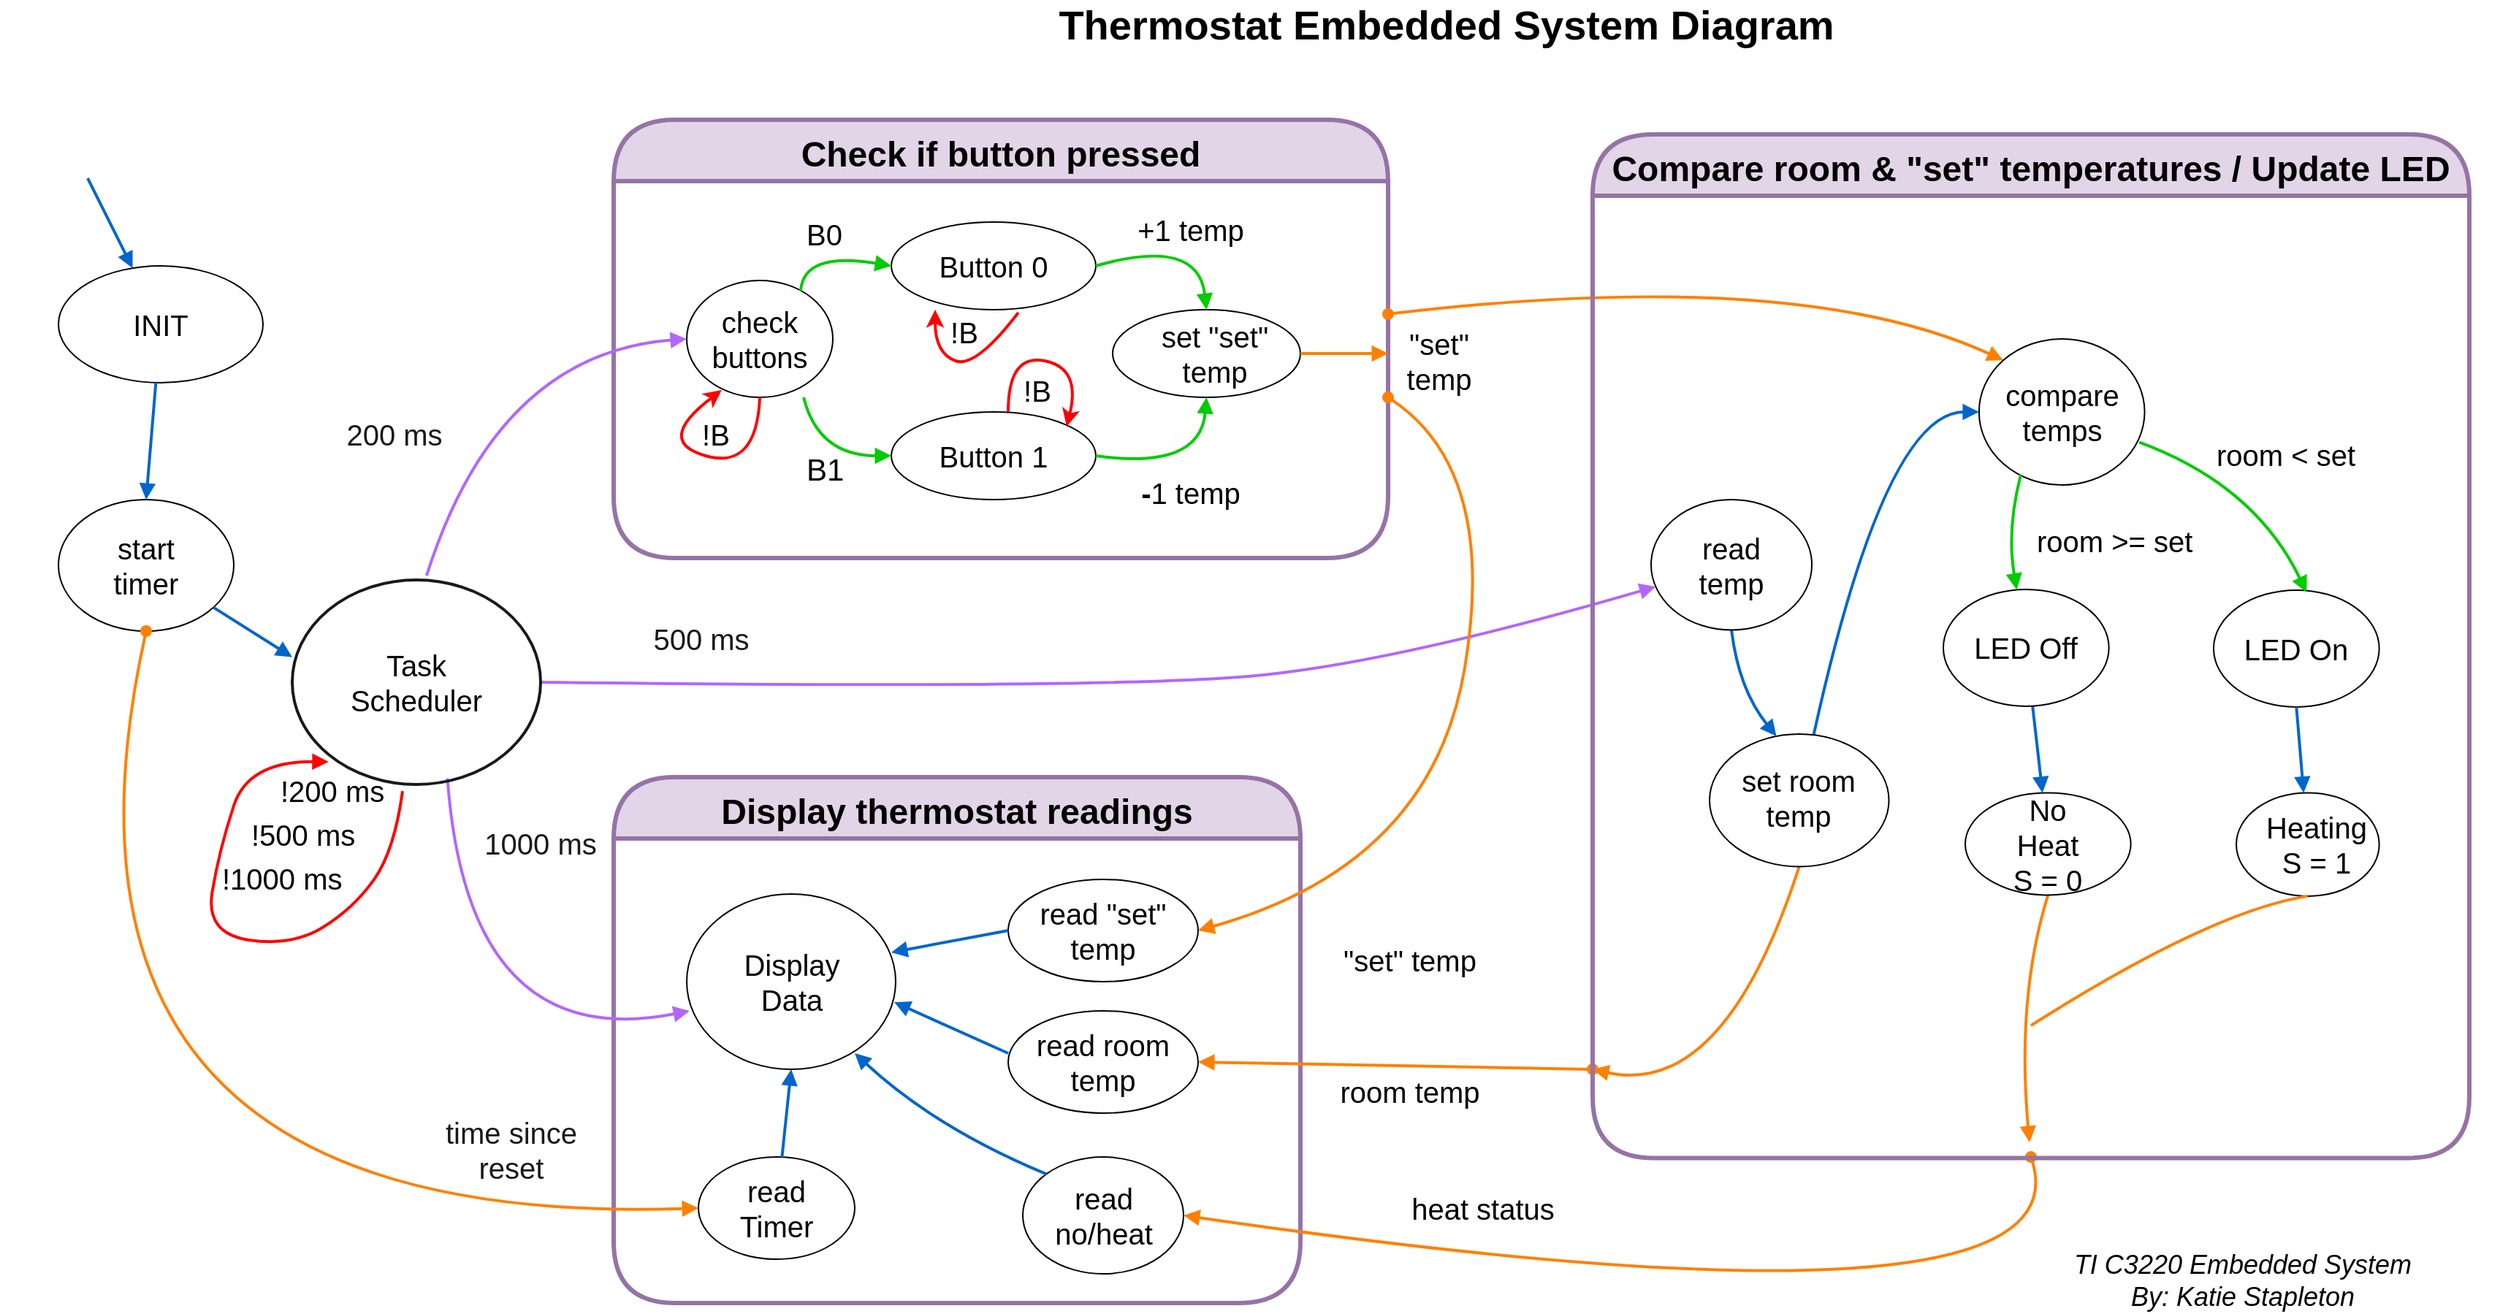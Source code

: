 <mxfile version="15.5.4" type="github">
  <diagram name="Page-1" id="b33cb84f-bf7a-9ccf-f142-242d16432e5d">
    <mxGraphModel dx="2062" dy="2361" grid="1" gridSize="10" guides="1" tooltips="1" connect="1" arrows="1" fold="1" page="1" pageScale="1.5" pageWidth="1169" pageHeight="826" background="none" math="0" shadow="0">
      <root>
        <mxCell id="0" style=";html=1;" />
        <mxCell id="1" style=";html=1;" parent="0" />
        <mxCell id="eZxbaBp0KACx5FJQrMLy-3" value="&lt;font&gt;200 ms&lt;/font&gt;" style="text;html=1;strokeColor=none;fillColor=none;align=center;verticalAlign=middle;whiteSpace=wrap;rounded=0;shadow=0;fontSize=20;fontColor=#191919;" parent="1" vertex="1">
          <mxGeometry x="250" y="-920" width="80" height="30" as="geometry" />
        </mxCell>
        <mxCell id="eZxbaBp0KACx5FJQrMLy-11" value="heat status" style="text;html=1;strokeColor=none;fillColor=none;align=center;verticalAlign=middle;whiteSpace=wrap;rounded=0;shadow=0;fontSize=20;" parent="1" vertex="1">
          <mxGeometry x="970" y="-390" width="130" height="30" as="geometry" />
        </mxCell>
        <mxCell id="eZxbaBp0KACx5FJQrMLy-30" value="" style="group;strokeWidth=2;" parent="1" vertex="1" connectable="0">
          <mxGeometry x="60" y="-860" width="120" height="90" as="geometry" />
        </mxCell>
        <mxCell id="eZxbaBp0KACx5FJQrMLy-19" value="" style="ellipse;whiteSpace=wrap;html=1;rounded=0;shadow=0;strokeWidth=1;fillColor=none;fontSize=24;align=right" parent="eZxbaBp0KACx5FJQrMLy-30" vertex="1">
          <mxGeometry width="120" height="90" as="geometry" />
        </mxCell>
        <mxCell id="2a5a01dd2e413fbf-50" value="start timer" style="text;html=1;strokeColor=none;fillColor=none;align=center;verticalAlign=middle;whiteSpace=wrap;rounded=0;shadow=0;fontSize=20;" parent="eZxbaBp0KACx5FJQrMLy-30" vertex="1">
          <mxGeometry x="29.143" y="30" width="61.714" height="30" as="geometry" />
        </mxCell>
        <mxCell id="eZxbaBp0KACx5FJQrMLy-79" value="&lt;font style=&quot;font-size: 28px&quot;&gt;Thermostat Embedded System Diagram&lt;/font&gt;" style="text;html=1;strokeColor=none;fillColor=none;align=center;verticalAlign=middle;whiteSpace=wrap;rounded=0;hachureGap=4;pointerEvents=0;fontSize=24;fontStyle=1" parent="1" vertex="1">
          <mxGeometry x="730" y="-1200" width="560" height="30" as="geometry" />
        </mxCell>
        <mxCell id="eZxbaBp0KACx5FJQrMLy-81" value="TI C3220 Embedded System&lt;br&gt;By: Katie Stapleton" style="text;html=1;strokeColor=none;fillColor=none;align=center;verticalAlign=middle;whiteSpace=wrap;rounded=0;hachureGap=4;pointerEvents=0;fontSize=18;fontStyle=2" parent="1" vertex="1">
          <mxGeometry x="1430" y="-340" width="250" height="30" as="geometry" />
        </mxCell>
        <mxCell id="e0jNq91RbBLGxGO3Wyhw-14" value="" style="group" parent="1" vertex="1" connectable="0">
          <mxGeometry x="20" y="-1070" width="160" height="120" as="geometry" />
        </mxCell>
        <mxCell id="e0jNq91RbBLGxGO3Wyhw-10" value="" style="group;strokeWidth=2;" parent="e0jNq91RbBLGxGO3Wyhw-14" vertex="1" connectable="0">
          <mxGeometry x="40" y="50" width="140" height="80" as="geometry" />
        </mxCell>
        <mxCell id="e0jNq91RbBLGxGO3Wyhw-11" value="" style="ellipse;whiteSpace=wrap;html=1;rounded=0;shadow=0;strokeWidth=1;fillColor=none;fontSize=24;align=right" parent="e0jNq91RbBLGxGO3Wyhw-10" vertex="1">
          <mxGeometry width="140" height="80" as="geometry" />
        </mxCell>
        <mxCell id="e0jNq91RbBLGxGO3Wyhw-12" value="INIT" style="text;html=1;strokeColor=none;fillColor=none;align=center;verticalAlign=middle;whiteSpace=wrap;rounded=0;shadow=0;fontSize=20;" parent="e0jNq91RbBLGxGO3Wyhw-10" vertex="1">
          <mxGeometry x="32.859" y="25" width="74.286" height="30" as="geometry" />
        </mxCell>
        <mxCell id="e0jNq91RbBLGxGO3Wyhw-32" value="Display thermostat readings" style="swimlane;fontSize=24;align=center;startSize=42;fillColor=#e1d5e7;strokeColor=#9673a6;rounded=1;shadow=0;sketch=0;glass=0;swimlaneFillColor=none;perimeterSpacing=2;strokeWidth=3;arcSize=45;" parent="1" vertex="1">
          <mxGeometry x="440" y="-670" width="470" height="360" as="geometry">
            <mxRectangle x="1000" y="-100" width="110" height="40" as="alternateBounds" />
          </mxGeometry>
        </mxCell>
        <mxCell id="eZxbaBp0KACx5FJQrMLy-31" value="" style="group" parent="e0jNq91RbBLGxGO3Wyhw-32" vertex="1" connectable="0">
          <mxGeometry x="58" y="260" width="107" height="70" as="geometry" />
        </mxCell>
        <mxCell id="eZxbaBp0KACx5FJQrMLy-22" value="" style="ellipse;whiteSpace=wrap;html=1;rounded=0;shadow=0;strokeWidth=1;fillColor=none;fontSize=24;align=right" parent="eZxbaBp0KACx5FJQrMLy-31" vertex="1">
          <mxGeometry width="107" height="70" as="geometry" />
        </mxCell>
        <mxCell id="2a5a01dd2e413fbf-55" value="read Timer" style="text;html=1;strokeColor=none;fillColor=none;align=center;verticalAlign=middle;whiteSpace=wrap;rounded=0;shadow=0;fontSize=20;" parent="eZxbaBp0KACx5FJQrMLy-31" vertex="1">
          <mxGeometry x="22.929" y="20" width="61.143" height="30" as="geometry" />
        </mxCell>
        <mxCell id="eZxbaBp0KACx5FJQrMLy-33" value="" style="group" parent="e0jNq91RbBLGxGO3Wyhw-32" vertex="1" connectable="0">
          <mxGeometry x="50" y="80" width="143" height="120" as="geometry" />
        </mxCell>
        <mxCell id="2a5a01dd2e413fbf-10" value="" style="ellipse;whiteSpace=wrap;html=1;rounded=0;shadow=0;strokeWidth=1;fillColor=none;fontSize=24;align=right" parent="eZxbaBp0KACx5FJQrMLy-33" vertex="1">
          <mxGeometry width="143" height="120" as="geometry" />
        </mxCell>
        <mxCell id="2a5a01dd2e413fbf-52" value="Display Data" style="text;html=1;strokeColor=none;fillColor=none;align=center;verticalAlign=middle;whiteSpace=wrap;rounded=0;shadow=0;fontSize=20;" parent="eZxbaBp0KACx5FJQrMLy-33" vertex="1">
          <mxGeometry x="30.643" y="34.286" width="81.714" height="51.429" as="geometry" />
        </mxCell>
        <mxCell id="e0jNq91RbBLGxGO3Wyhw-137" value="" style="group" parent="e0jNq91RbBLGxGO3Wyhw-32" vertex="1" connectable="0">
          <mxGeometry x="300" y="70" width="130" height="70" as="geometry" />
        </mxCell>
        <mxCell id="e0jNq91RbBLGxGO3Wyhw-138" value="" style="ellipse;whiteSpace=wrap;html=1;rounded=0;shadow=0;strokeWidth=1;fillColor=none;fontSize=24;align=right" parent="e0jNq91RbBLGxGO3Wyhw-137" vertex="1">
          <mxGeometry x="-30" width="130" height="70" as="geometry" />
        </mxCell>
        <mxCell id="e0jNq91RbBLGxGO3Wyhw-139" value="read &quot;set&quot; temp" style="text;html=1;strokeColor=none;fillColor=none;align=center;verticalAlign=middle;whiteSpace=wrap;rounded=0;shadow=0;fontSize=20;" parent="e0jNq91RbBLGxGO3Wyhw-137" vertex="1">
          <mxGeometry x="-11.07" y="20" width="92.14" height="30" as="geometry" />
        </mxCell>
        <mxCell id="e0jNq91RbBLGxGO3Wyhw-134" value="" style="group" parent="e0jNq91RbBLGxGO3Wyhw-32" vertex="1" connectable="0">
          <mxGeometry x="280" y="260" width="110" height="80" as="geometry" />
        </mxCell>
        <mxCell id="e0jNq91RbBLGxGO3Wyhw-135" value="" style="ellipse;whiteSpace=wrap;html=1;rounded=0;shadow=0;strokeWidth=1;fillColor=none;fontSize=24;align=right" parent="e0jNq91RbBLGxGO3Wyhw-134" vertex="1">
          <mxGeometry width="110.0" height="80" as="geometry" />
        </mxCell>
        <mxCell id="e0jNq91RbBLGxGO3Wyhw-136" value="read no/heat" style="text;html=1;strokeColor=none;fillColor=none;align=center;verticalAlign=middle;whiteSpace=wrap;rounded=0;shadow=0;fontSize=20;" parent="e0jNq91RbBLGxGO3Wyhw-134" vertex="1">
          <mxGeometry x="23.571" y="22.857" width="62.857" height="34.286" as="geometry" />
        </mxCell>
        <mxCell id="e0jNq91RbBLGxGO3Wyhw-140" value="" style="group" parent="e0jNq91RbBLGxGO3Wyhw-32" vertex="1" connectable="0">
          <mxGeometry x="270" y="160" width="130" height="70" as="geometry" />
        </mxCell>
        <mxCell id="e0jNq91RbBLGxGO3Wyhw-141" value="" style="ellipse;whiteSpace=wrap;html=1;rounded=0;shadow=0;strokeWidth=1;fillColor=none;fontSize=24;align=right" parent="e0jNq91RbBLGxGO3Wyhw-140" vertex="1">
          <mxGeometry width="130" height="70" as="geometry" />
        </mxCell>
        <mxCell id="e0jNq91RbBLGxGO3Wyhw-142" value="read room temp" style="text;html=1;strokeColor=none;fillColor=none;align=center;verticalAlign=middle;whiteSpace=wrap;rounded=0;shadow=0;fontSize=20;" parent="e0jNq91RbBLGxGO3Wyhw-140" vertex="1">
          <mxGeometry x="14.97" y="20" width="100.07" height="30" as="geometry" />
        </mxCell>
        <mxCell id="e0jNq91RbBLGxGO3Wyhw-168" style="edgeStyle=none;curved=1;orthogonalLoop=1;jettySize=auto;html=1;entryX=0.5;entryY=1;entryDx=0;entryDy=0;fontSize=24;startFill=0;endArrow=block;endFill=1;strokeColor=#0066CC;strokeWidth=2;" parent="e0jNq91RbBLGxGO3Wyhw-32" source="eZxbaBp0KACx5FJQrMLy-22" target="2a5a01dd2e413fbf-10" edge="1">
          <mxGeometry relative="1" as="geometry" />
        </mxCell>
        <mxCell id="e0jNq91RbBLGxGO3Wyhw-169" style="edgeStyle=none;curved=1;orthogonalLoop=1;jettySize=auto;html=1;exitX=0;exitY=0;exitDx=0;exitDy=0;entryX=0.804;entryY=0.908;entryDx=0;entryDy=0;entryPerimeter=0;fontSize=24;startFill=0;endArrow=block;endFill=1;strokeColor=#0066CC;strokeWidth=2;" parent="e0jNq91RbBLGxGO3Wyhw-32" source="e0jNq91RbBLGxGO3Wyhw-135" target="2a5a01dd2e413fbf-10" edge="1">
          <mxGeometry relative="1" as="geometry">
            <Array as="points">
              <mxPoint x="220" y="240" />
            </Array>
          </mxGeometry>
        </mxCell>
        <mxCell id="e0jNq91RbBLGxGO3Wyhw-170" style="edgeStyle=none;curved=1;orthogonalLoop=1;jettySize=auto;html=1;entryX=0.993;entryY=0.617;entryDx=0;entryDy=0;entryPerimeter=0;fontSize=24;startFill=0;endArrow=block;endFill=1;strokeColor=#0066CC;strokeWidth=2;exitX=0;exitY=0.414;exitDx=0;exitDy=0;exitPerimeter=0;" parent="e0jNq91RbBLGxGO3Wyhw-32" source="e0jNq91RbBLGxGO3Wyhw-141" target="2a5a01dd2e413fbf-10" edge="1">
          <mxGeometry relative="1" as="geometry">
            <mxPoint x="270" y="180" as="sourcePoint" />
          </mxGeometry>
        </mxCell>
        <mxCell id="e0jNq91RbBLGxGO3Wyhw-171" style="edgeStyle=none;curved=1;orthogonalLoop=1;jettySize=auto;html=1;exitX=0;exitY=0.5;exitDx=0;exitDy=0;entryX=0.979;entryY=0.333;entryDx=0;entryDy=0;entryPerimeter=0;fontSize=24;startFill=0;endArrow=block;endFill=1;strokeColor=#0066CC;strokeWidth=2;" parent="e0jNq91RbBLGxGO3Wyhw-32" source="e0jNq91RbBLGxGO3Wyhw-138" target="2a5a01dd2e413fbf-10" edge="1">
          <mxGeometry relative="1" as="geometry" />
        </mxCell>
        <mxCell id="e0jNq91RbBLGxGO3Wyhw-188" value="" style="group" parent="1" vertex="1" connectable="0">
          <mxGeometry x="440" y="-1120" width="530" height="300" as="geometry" />
        </mxCell>
        <mxCell id="e0jNq91RbBLGxGO3Wyhw-2" value="Check if button pressed" style="swimlane;fontSize=24;align=center;startSize=42;fillColor=#e1d5e7;strokeColor=#9673a6;rounded=1;shadow=0;sketch=0;glass=0;swimlaneFillColor=none;perimeterSpacing=2;strokeWidth=3;arcSize=34;" parent="e0jNq91RbBLGxGO3Wyhw-188" vertex="1">
          <mxGeometry width="530" height="300" as="geometry">
            <mxRectangle x="1000" y="-100" width="110" height="40" as="alternateBounds" />
          </mxGeometry>
        </mxCell>
        <mxCell id="e0jNq91RbBLGxGO3Wyhw-39" value="" style="group" parent="e0jNq91RbBLGxGO3Wyhw-2" vertex="1" connectable="0">
          <mxGeometry x="190" y="70" width="140" height="60" as="geometry" />
        </mxCell>
        <mxCell id="e0jNq91RbBLGxGO3Wyhw-40" value="" style="ellipse;whiteSpace=wrap;html=1;rounded=0;shadow=0;strokeWidth=1;fillColor=none;fontSize=24;align=right" parent="e0jNq91RbBLGxGO3Wyhw-39" vertex="1">
          <mxGeometry width="140" height="60" as="geometry" />
        </mxCell>
        <mxCell id="e0jNq91RbBLGxGO3Wyhw-41" value="Button 0" style="text;html=1;strokeColor=none;fillColor=none;align=center;verticalAlign=middle;whiteSpace=wrap;rounded=0;shadow=0;fontSize=20;" parent="e0jNq91RbBLGxGO3Wyhw-39" vertex="1">
          <mxGeometry x="30.0" y="20.0" width="80.0" height="20.0" as="geometry" />
        </mxCell>
        <mxCell id="e0jNq91RbBLGxGO3Wyhw-46" value="" style="group" parent="e0jNq91RbBLGxGO3Wyhw-2" vertex="1" connectable="0">
          <mxGeometry x="190" y="200" width="140" height="60" as="geometry" />
        </mxCell>
        <mxCell id="e0jNq91RbBLGxGO3Wyhw-47" value="" style="ellipse;whiteSpace=wrap;html=1;rounded=0;shadow=0;strokeWidth=1;fillColor=none;fontSize=24;align=right" parent="e0jNq91RbBLGxGO3Wyhw-46" vertex="1">
          <mxGeometry width="140.0" height="60" as="geometry" />
        </mxCell>
        <mxCell id="e0jNq91RbBLGxGO3Wyhw-48" value="Button 1" style="text;html=1;strokeColor=none;fillColor=none;align=center;verticalAlign=middle;whiteSpace=wrap;rounded=0;shadow=0;fontSize=20;" parent="e0jNq91RbBLGxGO3Wyhw-46" vertex="1">
          <mxGeometry x="30.0" y="20.0" width="80.0" height="20.0" as="geometry" />
        </mxCell>
        <mxCell id="e0jNq91RbBLGxGO3Wyhw-112" style="edgeStyle=none;curved=1;orthogonalLoop=1;jettySize=auto;html=1;fontSize=24;startArrow=classic;startFill=1;endArrow=none;endFill=0;strokeColor=#FF0000;strokeWidth=2;entryX=0;entryY=1;entryDx=0;entryDy=0;" parent="e0jNq91RbBLGxGO3Wyhw-46" target="eZxbaBp0KACx5FJQrMLy-7" edge="1">
          <mxGeometry relative="1" as="geometry">
            <mxPoint x="83.061" y="-2.553" as="targetPoint" />
            <Array as="points">
              <mxPoint x="130" y="-30" />
              <mxPoint x="80" y="-40" />
            </Array>
            <mxPoint x="120" y="10" as="sourcePoint" />
          </mxGeometry>
        </mxCell>
        <mxCell id="e0jNq91RbBLGxGO3Wyhw-64" value="" style="ellipse;whiteSpace=wrap;html=1;rounded=0;shadow=0;strokeWidth=1;fillColor=none;fontSize=24;align=right" parent="e0jNq91RbBLGxGO3Wyhw-2" vertex="1">
          <mxGeometry x="341.5" y="130" width="128.5" height="60" as="geometry" />
        </mxCell>
        <mxCell id="e0jNq91RbBLGxGO3Wyhw-65" value="set &quot;set&quot; temp" style="text;html=1;strokeColor=none;fillColor=none;align=center;verticalAlign=middle;whiteSpace=wrap;rounded=0;shadow=0;fontSize=20;" parent="e0jNq91RbBLGxGO3Wyhw-2" vertex="1">
          <mxGeometry x="361.5" y="146.67" width="98.5" height="26.67" as="geometry" />
        </mxCell>
        <mxCell id="e0jNq91RbBLGxGO3Wyhw-79" style="edgeStyle=none;curved=1;orthogonalLoop=1;jettySize=auto;html=1;exitX=1;exitY=0.5;exitDx=0;exitDy=0;entryX=0.5;entryY=0;entryDx=0;entryDy=0;fontSize=24;startFill=0;endArrow=block;endFill=1;strokeColor=#00CC00;strokeWidth=2;" parent="e0jNq91RbBLGxGO3Wyhw-2" source="e0jNq91RbBLGxGO3Wyhw-40" target="e0jNq91RbBLGxGO3Wyhw-64" edge="1">
          <mxGeometry relative="1" as="geometry">
            <Array as="points">
              <mxPoint x="400" y="80" />
            </Array>
          </mxGeometry>
        </mxCell>
        <mxCell id="e0jNq91RbBLGxGO3Wyhw-80" style="edgeStyle=none;curved=1;orthogonalLoop=1;jettySize=auto;html=1;exitX=1;exitY=0.5;exitDx=0;exitDy=0;entryX=0.5;entryY=1;entryDx=0;entryDy=0;fontSize=24;startFill=0;endArrow=block;endFill=1;strokeColor=#00CC00;strokeWidth=2;" parent="e0jNq91RbBLGxGO3Wyhw-2" source="e0jNq91RbBLGxGO3Wyhw-47" target="e0jNq91RbBLGxGO3Wyhw-64" edge="1">
          <mxGeometry relative="1" as="geometry">
            <Array as="points">
              <mxPoint x="401.5" y="240" />
            </Array>
          </mxGeometry>
        </mxCell>
        <mxCell id="eZxbaBp0KACx5FJQrMLy-7" value="!B" style="text;html=1;strokeColor=none;fillColor=none;align=center;verticalAlign=middle;whiteSpace=wrap;rounded=0;shadow=0;fontSize=20;" parent="e0jNq91RbBLGxGO3Wyhw-2" vertex="1">
          <mxGeometry x="270" y="170" width="40" height="30" as="geometry" />
        </mxCell>
        <mxCell id="e0jNq91RbBLGxGO3Wyhw-116" value="!B" style="text;html=1;strokeColor=none;fillColor=none;align=center;verticalAlign=middle;whiteSpace=wrap;rounded=0;shadow=0;fontSize=20;" parent="e0jNq91RbBLGxGO3Wyhw-2" vertex="1">
          <mxGeometry x="220" y="130" width="40" height="30" as="geometry" />
        </mxCell>
        <mxCell id="e0jNq91RbBLGxGO3Wyhw-114" style="edgeStyle=none;curved=1;orthogonalLoop=1;jettySize=auto;html=1;fontSize=24;startArrow=classic;startFill=1;endArrow=none;endFill=0;strokeColor=#FF0000;strokeWidth=2;exitX=0;exitY=0;exitDx=0;exitDy=0;entryX=0.621;entryY=1.033;entryDx=0;entryDy=0;entryPerimeter=0;" parent="e0jNq91RbBLGxGO3Wyhw-2" source="e0jNq91RbBLGxGO3Wyhw-116" target="e0jNq91RbBLGxGO3Wyhw-40" edge="1">
          <mxGeometry relative="1" as="geometry">
            <mxPoint x="270" y="135" as="targetPoint" />
            <Array as="points">
              <mxPoint x="220" y="160" />
              <mxPoint x="247.86" y="170" />
            </Array>
            <mxPoint x="210" y="135" as="sourcePoint" />
          </mxGeometry>
        </mxCell>
        <mxCell id="e0jNq91RbBLGxGO3Wyhw-143" value="" style="group" parent="e0jNq91RbBLGxGO3Wyhw-2" vertex="1" connectable="0">
          <mxGeometry x="50" y="110" width="100" height="80" as="geometry" />
        </mxCell>
        <mxCell id="e0jNq91RbBLGxGO3Wyhw-144" value="" style="ellipse;whiteSpace=wrap;html=1;rounded=0;shadow=0;strokeWidth=1;fillColor=none;fontSize=24;align=right" parent="e0jNq91RbBLGxGO3Wyhw-143" vertex="1">
          <mxGeometry width="100" height="80" as="geometry" />
        </mxCell>
        <mxCell id="e0jNq91RbBLGxGO3Wyhw-147" style="edgeStyle=none;curved=1;orthogonalLoop=1;jettySize=auto;html=1;fontSize=24;startArrow=classic;startFill=1;endArrow=none;endFill=0;strokeColor=#FF0000;strokeWidth=2;entryX=0.5;entryY=1;entryDx=0;entryDy=0;exitX=0.239;exitY=0.938;exitDx=0;exitDy=0;exitPerimeter=0;" parent="e0jNq91RbBLGxGO3Wyhw-143" source="e0jNq91RbBLGxGO3Wyhw-144" target="e0jNq91RbBLGxGO3Wyhw-144" edge="1">
          <mxGeometry relative="1" as="geometry">
            <mxPoint x="47.86" y="90" as="targetPoint" />
            <Array as="points">
              <mxPoint x="-22.14" y="110" />
              <mxPoint x="47.86" y="130" />
            </Array>
            <mxPoint x="27.86" y="70" as="sourcePoint" />
          </mxGeometry>
        </mxCell>
        <mxCell id="e0jNq91RbBLGxGO3Wyhw-145" value="check buttons" style="text;html=1;strokeColor=none;fillColor=none;align=center;verticalAlign=middle;whiteSpace=wrap;rounded=0;shadow=0;fontSize=20;" parent="e0jNq91RbBLGxGO3Wyhw-143" vertex="1">
          <mxGeometry x="17.857" y="22.857" width="64.286" height="34.286" as="geometry" />
        </mxCell>
        <mxCell id="e0jNq91RbBLGxGO3Wyhw-152" value="!B" style="text;html=1;strokeColor=none;fillColor=none;align=center;verticalAlign=middle;whiteSpace=wrap;rounded=0;shadow=0;fontSize=20;" parent="e0jNq91RbBLGxGO3Wyhw-2" vertex="1">
          <mxGeometry x="50.0" y="200" width="40" height="30" as="geometry" />
        </mxCell>
        <mxCell id="e0jNq91RbBLGxGO3Wyhw-153" style="edgeStyle=none;curved=1;orthogonalLoop=1;jettySize=auto;html=1;exitX=0.78;exitY=0.088;exitDx=0;exitDy=0;entryX=0;entryY=0.5;entryDx=0;entryDy=0;fontSize=24;startFill=0;endArrow=block;endFill=1;strokeColor=#00CC00;strokeWidth=2;exitPerimeter=0;" parent="e0jNq91RbBLGxGO3Wyhw-2" source="e0jNq91RbBLGxGO3Wyhw-144" target="e0jNq91RbBLGxGO3Wyhw-40" edge="1">
          <mxGeometry relative="1" as="geometry">
            <Array as="points">
              <mxPoint x="130" y="90" />
            </Array>
          </mxGeometry>
        </mxCell>
        <mxCell id="e0jNq91RbBLGxGO3Wyhw-154" style="edgeStyle=none;curved=1;orthogonalLoop=1;jettySize=auto;html=1;entryX=0;entryY=0.5;entryDx=0;entryDy=0;fontSize=24;startFill=0;endArrow=block;endFill=1;strokeColor=#00CC00;strokeWidth=2;exitX=0.8;exitY=1;exitDx=0;exitDy=0;exitPerimeter=0;" parent="e0jNq91RbBLGxGO3Wyhw-2" source="e0jNq91RbBLGxGO3Wyhw-144" target="e0jNq91RbBLGxGO3Wyhw-47" edge="1">
          <mxGeometry relative="1" as="geometry">
            <mxPoint x="120" y="190" as="sourcePoint" />
            <Array as="points">
              <mxPoint x="140" y="230" />
            </Array>
          </mxGeometry>
        </mxCell>
        <mxCell id="e0jNq91RbBLGxGO3Wyhw-155" value="B0" style="text;whiteSpace=wrap;html=1;fontSize=20;" parent="e0jNq91RbBLGxGO3Wyhw-2" vertex="1">
          <mxGeometry x="130" y="60" width="30" height="40" as="geometry" />
        </mxCell>
        <mxCell id="e0jNq91RbBLGxGO3Wyhw-156" value="B1" style="text;whiteSpace=wrap;html=1;fontSize=21;" parent="e0jNq91RbBLGxGO3Wyhw-2" vertex="1">
          <mxGeometry x="130" y="220" width="30" height="40" as="geometry" />
        </mxCell>
        <mxCell id="e0jNq91RbBLGxGO3Wyhw-159" value="&lt;b&gt;-&lt;/b&gt;1 temp" style="text;html=1;strokeColor=none;fillColor=none;align=center;verticalAlign=middle;whiteSpace=wrap;rounded=0;shadow=0;fontSize=20;" parent="e0jNq91RbBLGxGO3Wyhw-2" vertex="1">
          <mxGeometry x="350" y="240" width="90" height="30" as="geometry" />
        </mxCell>
        <mxCell id="e0jNq91RbBLGxGO3Wyhw-162" value="+1 temp" style="text;html=1;strokeColor=none;fillColor=none;align=center;verticalAlign=middle;whiteSpace=wrap;rounded=0;shadow=0;fontSize=20;" parent="e0jNq91RbBLGxGO3Wyhw-2" vertex="1">
          <mxGeometry x="350" y="60" width="90" height="30" as="geometry" />
        </mxCell>
        <mxCell id="e0jNq91RbBLGxGO3Wyhw-176" style="edgeStyle=none;curved=1;orthogonalLoop=1;jettySize=auto;html=1;exitX=1;exitY=0.5;exitDx=0;exitDy=0;fontSize=24;startFill=0;endArrow=block;endFill=1;strokeColor=#FF8000;strokeWidth=2;" parent="e0jNq91RbBLGxGO3Wyhw-188" source="e0jNq91RbBLGxGO3Wyhw-64" edge="1">
          <mxGeometry relative="1" as="geometry">
            <mxPoint x="530" y="160" as="targetPoint" />
          </mxGeometry>
        </mxCell>
        <mxCell id="e0jNq91RbBLGxGO3Wyhw-189" value="" style="group" parent="1" vertex="1" connectable="0">
          <mxGeometry x="1050" y="-1110" width="680" height="700.71" as="geometry" />
        </mxCell>
        <mxCell id="e0jNq91RbBLGxGO3Wyhw-237" value="" style="group" parent="e0jNq91RbBLGxGO3Wyhw-189" vertex="1" connectable="0">
          <mxGeometry x="150" y="660" width="209" height="30" as="geometry" />
        </mxCell>
        <mxCell id="e0jNq91RbBLGxGO3Wyhw-177" style="edgeStyle=none;curved=1;orthogonalLoop=1;jettySize=auto;html=1;exitX=0.5;exitY=1;exitDx=0;exitDy=0;fontSize=24;startFill=0;endArrow=block;endFill=1;strokeColor=#FF8000;strokeWidth=2;" parent="e0jNq91RbBLGxGO3Wyhw-237" source="e0jNq91RbBLGxGO3Wyhw-83" edge="1">
          <mxGeometry relative="1" as="geometry">
            <mxPoint x="-90" y="-20" as="targetPoint" />
            <Array as="points">
              <mxPoint />
            </Array>
          </mxGeometry>
        </mxCell>
        <mxCell id="e0jNq91RbBLGxGO3Wyhw-180" style="edgeStyle=none;curved=1;orthogonalLoop=1;jettySize=auto;html=1;exitX=0.5;exitY=1;exitDx=0;exitDy=0;fontSize=24;startFill=0;endArrow=block;endFill=1;strokeColor=#FF8000;strokeWidth=2;" parent="e0jNq91RbBLGxGO3Wyhw-237" source="e0jNq91RbBLGxGO3Wyhw-98" edge="1">
          <mxGeometry relative="1" as="geometry">
            <mxPoint x="209" y="30" as="targetPoint" />
            <Array as="points">
              <mxPoint x="200" y="-70" />
            </Array>
          </mxGeometry>
        </mxCell>
        <mxCell id="e0jNq91RbBLGxGO3Wyhw-190" style="edgeStyle=none;curved=1;orthogonalLoop=1;jettySize=auto;html=1;entryX=0;entryY=0;entryDx=0;entryDy=0;fontSize=24;startArrow=oval;startFill=1;endArrow=block;endFill=1;strokeColor=#FF8000;strokeWidth=2;" parent="1" target="e0jNq91RbBLGxGO3Wyhw-86" edge="1">
          <mxGeometry relative="1" as="geometry">
            <mxPoint x="970" y="-987" as="sourcePoint" />
            <Array as="points">
              <mxPoint x="1250" y="-1020" />
            </Array>
          </mxGeometry>
        </mxCell>
        <mxCell id="e0jNq91RbBLGxGO3Wyhw-191" style="edgeStyle=none;curved=1;orthogonalLoop=1;jettySize=auto;html=1;entryX=1;entryY=0.5;entryDx=0;entryDy=0;fontSize=24;startArrow=oval;startFill=1;endArrow=block;endFill=1;strokeColor=#FF8000;strokeWidth=2;" parent="1" target="e0jNq91RbBLGxGO3Wyhw-141" edge="1">
          <mxGeometry relative="1" as="geometry">
            <mxPoint x="1110" y="-470" as="sourcePoint" />
          </mxGeometry>
        </mxCell>
        <mxCell id="e0jNq91RbBLGxGO3Wyhw-192" style="edgeStyle=none;curved=1;orthogonalLoop=1;jettySize=auto;html=1;entryX=1;entryY=0.5;entryDx=0;entryDy=0;fontSize=24;startArrow=oval;startFill=1;endArrow=block;endFill=1;strokeColor=#FF8000;strokeWidth=2;" parent="1" target="e0jNq91RbBLGxGO3Wyhw-135" edge="1">
          <mxGeometry relative="1" as="geometry">
            <mxPoint x="1410" y="-410" as="sourcePoint" />
            <Array as="points">
              <mxPoint x="1450" y="-280" />
            </Array>
          </mxGeometry>
        </mxCell>
        <mxCell id="e0jNq91RbBLGxGO3Wyhw-193" value="room temp" style="text;html=1;strokeColor=none;fillColor=none;align=center;verticalAlign=middle;whiteSpace=wrap;rounded=0;shadow=0;fontSize=20;" parent="1" vertex="1">
          <mxGeometry x="920" y="-470" width="130" height="30" as="geometry" />
        </mxCell>
        <mxCell id="e0jNq91RbBLGxGO3Wyhw-195" value="&quot;set&quot; &lt;br&gt;temp" style="text;html=1;strokeColor=none;fillColor=none;align=center;verticalAlign=middle;whiteSpace=wrap;rounded=0;shadow=0;fontSize=20;" parent="1" vertex="1">
          <mxGeometry x="940" y="-970" width="130" height="30" as="geometry" />
        </mxCell>
        <mxCell id="e0jNq91RbBLGxGO3Wyhw-200" value="&quot;set&quot; temp" style="text;html=1;strokeColor=none;fillColor=none;align=center;verticalAlign=middle;whiteSpace=wrap;rounded=0;shadow=0;fontSize=20;" parent="1" vertex="1">
          <mxGeometry x="920" y="-560" width="130" height="30" as="geometry" />
        </mxCell>
        <mxCell id="e0jNq91RbBLGxGO3Wyhw-202" style="edgeStyle=none;curved=1;orthogonalLoop=1;jettySize=auto;html=1;fontSize=24;startArrow=none;startFill=0;endArrow=block;endFill=1;strokeColor=#B266FF;strokeWidth=2;entryX=0;entryY=0.5;entryDx=0;entryDy=0;exitX=0.541;exitY=-0.021;exitDx=0;exitDy=0;exitPerimeter=0;" parent="1" source="e0jNq91RbBLGxGO3Wyhw-244" target="e0jNq91RbBLGxGO3Wyhw-144" edge="1">
          <mxGeometry relative="1" as="geometry">
            <mxPoint x="280" y="-840" as="sourcePoint" />
            <mxPoint x="470" y="-970" as="targetPoint" />
            <Array as="points">
              <mxPoint x="360" y="-960" />
            </Array>
          </mxGeometry>
        </mxCell>
        <mxCell id="e0jNq91RbBLGxGO3Wyhw-203" style="edgeStyle=none;curved=1;orthogonalLoop=1;jettySize=auto;html=1;fontSize=24;startFill=0;endArrow=block;endFill=1;strokeColor=#B266FF;strokeWidth=2;exitX=1;exitY=0.5;exitDx=0;exitDy=0;" parent="1" source="e0jNq91RbBLGxGO3Wyhw-244" target="e0jNq91RbBLGxGO3Wyhw-67" edge="1">
          <mxGeometry relative="1" as="geometry">
            <mxPoint x="1170" y="-810" as="targetPoint" />
            <mxPoint x="389.973" y="-738.248" as="sourcePoint" />
            <Array as="points">
              <mxPoint x="790" y="-730" />
              <mxPoint x="980" y="-750" />
            </Array>
          </mxGeometry>
        </mxCell>
        <mxCell id="e0jNq91RbBLGxGO3Wyhw-204" style="edgeStyle=none;curved=1;orthogonalLoop=1;jettySize=auto;html=1;entryX=0.014;entryY=0.667;entryDx=0;entryDy=0;fontSize=24;startFill=0;endArrow=block;endFill=1;strokeColor=#B266FF;strokeWidth=2;exitX=0.625;exitY=1.006;exitDx=0;exitDy=0;exitPerimeter=0;entryPerimeter=0;" parent="1" target="2a5a01dd2e413fbf-10" edge="1">
          <mxGeometry relative="1" as="geometry">
            <mxPoint x="326.25" y="-669.16" as="sourcePoint" />
            <Array as="points">
              <mxPoint x="340" y="-480" />
            </Array>
          </mxGeometry>
        </mxCell>
        <mxCell id="e0jNq91RbBLGxGO3Wyhw-208" value="&lt;font&gt;500 ms&lt;/font&gt;" style="text;html=1;strokeColor=none;fillColor=none;align=center;verticalAlign=middle;whiteSpace=wrap;rounded=0;shadow=0;fontSize=20;fontColor=#191919;" parent="1" vertex="1">
          <mxGeometry x="460" y="-780" width="80" height="30" as="geometry" />
        </mxCell>
        <mxCell id="e0jNq91RbBLGxGO3Wyhw-209" value="&lt;font&gt;1000 ms&lt;/font&gt;" style="text;html=1;strokeColor=none;fillColor=none;align=center;verticalAlign=middle;whiteSpace=wrap;rounded=0;shadow=0;fontSize=20;fontColor=#191919;" parent="1" vertex="1">
          <mxGeometry x="350" y="-640" width="80" height="30" as="geometry" />
        </mxCell>
        <mxCell id="e0jNq91RbBLGxGO3Wyhw-211" value="!1000 ms" style="text;whiteSpace=wrap;html=1;fontSize=20;" parent="1" vertex="1">
          <mxGeometry x="170" y="-619" width="100" height="40" as="geometry" />
        </mxCell>
        <mxCell id="e0jNq91RbBLGxGO3Wyhw-212" value="!500 ms" style="text;whiteSpace=wrap;html=1;fontSize=20;" parent="1" vertex="1">
          <mxGeometry x="190" y="-649" width="100" height="40" as="geometry" />
        </mxCell>
        <mxCell id="e0jNq91RbBLGxGO3Wyhw-213" value="!200 ms" style="text;whiteSpace=wrap;html=1;fontSize=20;" parent="1" vertex="1">
          <mxGeometry x="210" y="-679" width="100" height="40" as="geometry" />
        </mxCell>
        <mxCell id="e0jNq91RbBLGxGO3Wyhw-226" style="edgeStyle=none;curved=1;orthogonalLoop=1;jettySize=auto;html=1;entryX=0.5;entryY=0;entryDx=0;entryDy=0;fontSize=24;startFill=0;endArrow=block;endFill=1;strokeColor=#0066CC;strokeWidth=2;" parent="1" source="e0jNq91RbBLGxGO3Wyhw-11" target="eZxbaBp0KACx5FJQrMLy-19" edge="1">
          <mxGeometry relative="1" as="geometry" />
        </mxCell>
        <mxCell id="e0jNq91RbBLGxGO3Wyhw-227" style="edgeStyle=none;curved=1;orthogonalLoop=1;jettySize=auto;html=1;fontSize=24;startFill=1;endArrow=none;endFill=0;strokeColor=#0066CC;strokeWidth=2;startArrow=block;" parent="1" source="e0jNq91RbBLGxGO3Wyhw-11" edge="1">
          <mxGeometry relative="1" as="geometry">
            <mxPoint x="80" y="-1080" as="targetPoint" />
          </mxGeometry>
        </mxCell>
        <mxCell id="e0jNq91RbBLGxGO3Wyhw-198" style="edgeStyle=none;curved=1;orthogonalLoop=1;jettySize=auto;html=1;fontSize=24;startArrow=oval;startFill=1;endArrow=block;endFill=1;strokeColor=#FF8000;strokeWidth=2;entryX=1;entryY=0.5;entryDx=0;entryDy=0;" parent="1" target="e0jNq91RbBLGxGO3Wyhw-138" edge="1">
          <mxGeometry relative="1" as="geometry">
            <mxPoint x="1025" y="-700" as="targetPoint" />
            <mxPoint x="970" y="-930" as="sourcePoint" />
            <Array as="points">
              <mxPoint x="1045" y="-880" />
              <mxPoint x="1000" y="-610" />
            </Array>
          </mxGeometry>
        </mxCell>
        <mxCell id="e0jNq91RbBLGxGO3Wyhw-230" style="edgeStyle=none;curved=1;orthogonalLoop=1;jettySize=auto;html=1;entryX=0;entryY=0.413;entryDx=0;entryDy=0;entryPerimeter=0;fontSize=24;startArrow=none;startFill=0;endArrow=block;endFill=1;strokeColor=#0066CC;strokeWidth=2;" parent="1" source="eZxbaBp0KACx5FJQrMLy-19" edge="1">
          <mxGeometry relative="1" as="geometry">
            <mxPoint x="220" y="-752.18" as="targetPoint" />
          </mxGeometry>
        </mxCell>
        <mxCell id="e0jNq91RbBLGxGO3Wyhw-33" value="Compare room &amp; &quot;set&quot; temperatures / Update LED" style="swimlane;fontSize=24;align=center;startSize=42;fillColor=#e1d5e7;strokeColor=#9673a6;rounded=1;shadow=0;sketch=0;glass=0;swimlaneFillColor=none;perimeterSpacing=2;strokeWidth=3;arcSize=33;" parent="1" vertex="1">
          <mxGeometry x="1110" y="-1110" width="600" height="700.71" as="geometry">
            <mxRectangle x="1000" y="-100" width="110" height="40" as="alternateBounds" />
          </mxGeometry>
        </mxCell>
        <mxCell id="e0jNq91RbBLGxGO3Wyhw-107" value="" style="group" parent="e0jNq91RbBLGxGO3Wyhw-33" vertex="1" connectable="0">
          <mxGeometry x="18.889" y="78.04" width="595" height="533.93" as="geometry" />
        </mxCell>
        <mxCell id="e0jNq91RbBLGxGO3Wyhw-94" value="&lt;font style=&quot;font-size: 20px&quot;&gt;LED On&lt;/font&gt;" style="ellipse;whiteSpace=wrap;html=1;rounded=1;shadow=0;glass=0;sketch=0;fontSize=24;strokeWidth=1;align=center;" parent="e0jNq91RbBLGxGO3Wyhw-107" vertex="1">
          <mxGeometry x="406.111" y="233.93" width="113.333" height="80" as="geometry" />
        </mxCell>
        <mxCell id="e0jNq91RbBLGxGO3Wyhw-187" value="" style="group" parent="e0jNq91RbBLGxGO3Wyhw-107" vertex="1" connectable="0">
          <mxGeometry x="245.558" y="61.97" width="113.333" height="100" as="geometry" />
        </mxCell>
        <mxCell id="e0jNq91RbBLGxGO3Wyhw-86" value="" style="ellipse;whiteSpace=wrap;html=1;rounded=0;shadow=0;strokeWidth=1;fillColor=none;fontSize=24;align=right" parent="e0jNq91RbBLGxGO3Wyhw-187" vertex="1">
          <mxGeometry width="113.333" height="100" as="geometry" />
        </mxCell>
        <mxCell id="e0jNq91RbBLGxGO3Wyhw-87" value="compare temps" style="text;html=1;strokeColor=none;fillColor=none;align=center;verticalAlign=middle;whiteSpace=wrap;rounded=0;shadow=0;fontSize=20;" parent="e0jNq91RbBLGxGO3Wyhw-187" vertex="1">
          <mxGeometry x="20.238" y="28.571" width="72.857" height="42.857" as="geometry" />
        </mxCell>
        <mxCell id="e0jNq91RbBLGxGO3Wyhw-105" value="" style="group" parent="e0jNq91RbBLGxGO3Wyhw-107" vertex="1" connectable="0">
          <mxGeometry x="236.113" y="233.4" width="119.472" height="200" as="geometry" />
        </mxCell>
        <mxCell id="e0jNq91RbBLGxGO3Wyhw-127" style="edgeStyle=none;curved=1;orthogonalLoop=1;jettySize=auto;html=1;fontSize=24;startFill=0;endArrow=block;endFill=1;strokeColor=#0066CC;strokeWidth=2;" parent="e0jNq91RbBLGxGO3Wyhw-105" source="e0jNq91RbBLGxGO3Wyhw-96" target="e0jNq91RbBLGxGO3Wyhw-98" edge="1">
          <mxGeometry relative="1" as="geometry" />
        </mxCell>
        <mxCell id="e0jNq91RbBLGxGO3Wyhw-96" value="&lt;font style=&quot;font-size: 20px&quot;&gt;LED Off&lt;/font&gt;" style="ellipse;whiteSpace=wrap;html=1;rounded=1;shadow=0;glass=0;sketch=0;fontSize=24;strokeWidth=1;align=center;" parent="e0jNq91RbBLGxGO3Wyhw-105" vertex="1">
          <mxGeometry x="-14.998" width="113.333" height="80" as="geometry" />
        </mxCell>
        <mxCell id="e0jNq91RbBLGxGO3Wyhw-97" value="" style="group" parent="e0jNq91RbBLGxGO3Wyhw-105" vertex="1" connectable="0">
          <mxGeometry x="6.139" y="130" width="113.333" height="70" as="geometry" />
        </mxCell>
        <mxCell id="e0jNq91RbBLGxGO3Wyhw-98" value="" style="ellipse;whiteSpace=wrap;html=1;rounded=0;shadow=0;strokeWidth=1;fillColor=none;fontSize=24;align=right" parent="e0jNq91RbBLGxGO3Wyhw-97" vertex="1">
          <mxGeometry x="-6.139" y="9.28" width="113.333" height="70" as="geometry" />
        </mxCell>
        <mxCell id="e0jNq91RbBLGxGO3Wyhw-99" value="No Heat&lt;br&gt;S = 0" style="text;html=1;strokeColor=none;fillColor=none;align=center;verticalAlign=middle;whiteSpace=wrap;rounded=0;shadow=0;fontSize=20;" parent="e0jNq91RbBLGxGO3Wyhw-97" vertex="1">
          <mxGeometry x="14.129" y="29.28" width="72.788" height="30" as="geometry" />
        </mxCell>
        <mxCell id="e0jNq91RbBLGxGO3Wyhw-130" style="edgeStyle=none;curved=1;orthogonalLoop=1;jettySize=auto;html=1;fontSize=24;startFill=0;endArrow=block;endFill=1;strokeColor=#0066CC;strokeWidth=2;exitX=0.5;exitY=1;exitDx=0;exitDy=0;" parent="e0jNq91RbBLGxGO3Wyhw-107" source="e0jNq91RbBLGxGO3Wyhw-94" target="e0jNq91RbBLGxGO3Wyhw-101" edge="1">
          <mxGeometry relative="1" as="geometry">
            <mxPoint x="484.759" y="313.342" as="sourcePoint" />
          </mxGeometry>
        </mxCell>
        <mxCell id="e0jNq91RbBLGxGO3Wyhw-101" value="" style="ellipse;whiteSpace=wrap;html=1;rounded=0;shadow=0;strokeWidth=1;fillColor=none;fontSize=24;align=right" parent="e0jNq91RbBLGxGO3Wyhw-107" vertex="1">
          <mxGeometry x="421.637" y="372.68" width="97.81" height="70.72" as="geometry" />
        </mxCell>
        <mxCell id="e0jNq91RbBLGxGO3Wyhw-102" value="Heating&lt;br&gt;S = 1" style="text;html=1;strokeColor=none;fillColor=none;align=center;verticalAlign=middle;whiteSpace=wrap;rounded=0;shadow=0;fontSize=20;" parent="e0jNq91RbBLGxGO3Wyhw-107" vertex="1">
          <mxGeometry x="445.375" y="392.886" width="63.143" height="30.309" as="geometry" />
        </mxCell>
        <mxCell id="e0jNq91RbBLGxGO3Wyhw-228" style="edgeStyle=none;curved=1;orthogonalLoop=1;jettySize=auto;html=1;exitX=1;exitY=0;exitDx=0;exitDy=0;fontSize=24;startArrow=block;startFill=1;endArrow=none;endFill=0;strokeColor=#0066CC;strokeWidth=2;" parent="e0jNq91RbBLGxGO3Wyhw-107" source="e0jNq91RbBLGxGO3Wyhw-102" target="e0jNq91RbBLGxGO3Wyhw-102" edge="1">
          <mxGeometry relative="1" as="geometry" />
        </mxCell>
        <mxCell id="e0jNq91RbBLGxGO3Wyhw-245" style="edgeStyle=none;curved=1;orthogonalLoop=1;jettySize=auto;html=1;entryX=0;entryY=0.5;entryDx=0;entryDy=0;fontSize=24;startFill=0;endArrow=block;endFill=1;strokeColor=#0066CC;strokeWidth=2;" parent="e0jNq91RbBLGxGO3Wyhw-107" source="e0jNq91RbBLGxGO3Wyhw-83" target="e0jNq91RbBLGxGO3Wyhw-86" edge="1">
          <mxGeometry relative="1" as="geometry">
            <Array as="points">
              <mxPoint x="181.111" y="111.96" />
            </Array>
          </mxGeometry>
        </mxCell>
        <mxCell id="e0jNq91RbBLGxGO3Wyhw-83" value="" style="ellipse;whiteSpace=wrap;html=1;rounded=0;shadow=0;strokeWidth=1;fillColor=none;fontSize=24;align=right" parent="e0jNq91RbBLGxGO3Wyhw-107" vertex="1">
          <mxGeometry x="61.115" y="332.48" width="122.778" height="90.71" as="geometry" />
        </mxCell>
        <mxCell id="e0jNq91RbBLGxGO3Wyhw-131" value="room &amp;gt;= set" style="text;whiteSpace=wrap;html=1;fontSize=20;" parent="e0jNq91RbBLGxGO3Wyhw-107" vertex="1">
          <mxGeometry x="283.336" y="181.97" width="113.333" height="40" as="geometry" />
        </mxCell>
        <mxCell id="e0jNq91RbBLGxGO3Wyhw-132" value="room &amp;lt; set" style="text;whiteSpace=wrap;html=1;fontSize=20;" parent="e0jNq91RbBLGxGO3Wyhw-107" vertex="1">
          <mxGeometry x="406.113" y="122.68" width="103.889" height="40" as="geometry" />
        </mxCell>
        <mxCell id="e0jNq91RbBLGxGO3Wyhw-124" style="edgeStyle=none;curved=1;orthogonalLoop=1;jettySize=auto;html=1;exitX=0.252;exitY=0.93;exitDx=0;exitDy=0;fontSize=24;startFill=0;endArrow=block;endFill=1;strokeColor=#00CC00;strokeWidth=2;exitPerimeter=0;" parent="e0jNq91RbBLGxGO3Wyhw-107" source="e0jNq91RbBLGxGO3Wyhw-86" target="e0jNq91RbBLGxGO3Wyhw-96" edge="1">
          <mxGeometry relative="1" as="geometry">
            <Array as="points">
              <mxPoint x="264.447" y="192.68" />
            </Array>
          </mxGeometry>
        </mxCell>
        <mxCell id="e0jNq91RbBLGxGO3Wyhw-125" style="edgeStyle=none;curved=1;orthogonalLoop=1;jettySize=auto;html=1;exitX=0.967;exitY=0.707;exitDx=0;exitDy=0;fontSize=24;startFill=0;endArrow=block;endFill=1;strokeColor=#00CC00;strokeWidth=2;exitPerimeter=0;" parent="e0jNq91RbBLGxGO3Wyhw-107" source="e0jNq91RbBLGxGO3Wyhw-86" edge="1">
          <mxGeometry relative="1" as="geometry">
            <mxPoint x="469.743" y="235.487" as="targetPoint" />
            <Array as="points">
              <mxPoint x="434.447" y="161.97" />
            </Array>
          </mxGeometry>
        </mxCell>
        <mxCell id="e0jNq91RbBLGxGO3Wyhw-181" style="edgeStyle=none;curved=1;orthogonalLoop=1;jettySize=auto;html=1;exitX=0.5;exitY=1;exitDx=0;exitDy=0;fontSize=24;startFill=0;endArrow=none;endFill=0;strokeColor=#FF8000;strokeWidth=2;" parent="e0jNq91RbBLGxGO3Wyhw-107" source="e0jNq91RbBLGxGO3Wyhw-101" edge="1">
          <mxGeometry relative="1" as="geometry">
            <mxPoint x="281.111" y="531.96" as="targetPoint" />
            <Array as="points">
              <mxPoint x="403.891" y="453.93" />
            </Array>
          </mxGeometry>
        </mxCell>
        <mxCell id="e0jNq91RbBLGxGO3Wyhw-84" value="set room temp" style="text;html=1;strokeColor=none;fillColor=none;align=center;verticalAlign=middle;whiteSpace=wrap;rounded=0;shadow=0;fontSize=20;" parent="e0jNq91RbBLGxGO3Wyhw-107" vertex="1">
          <mxGeometry x="80.344" y="358.6" width="84.329" height="34.29" as="geometry" />
        </mxCell>
        <mxCell id="e0jNq91RbBLGxGO3Wyhw-238" style="edgeStyle=none;curved=1;orthogonalLoop=1;jettySize=auto;html=1;exitX=0.5;exitY=1;exitDx=0;exitDy=0;entryX=0.373;entryY=0.016;entryDx=0;entryDy=0;fontSize=24;startArrow=none;startFill=0;endArrow=block;endFill=1;strokeColor=#0066CC;strokeWidth=2;entryPerimeter=0;" parent="e0jNq91RbBLGxGO3Wyhw-107" source="e0jNq91RbBLGxGO3Wyhw-67" target="e0jNq91RbBLGxGO3Wyhw-83" edge="1">
          <mxGeometry relative="1" as="geometry">
            <Array as="points">
              <mxPoint x="81.111" y="301.96" />
            </Array>
          </mxGeometry>
        </mxCell>
        <mxCell id="e0jNq91RbBLGxGO3Wyhw-67" value="" style="ellipse;whiteSpace=wrap;html=1;rounded=0;shadow=0;strokeWidth=1;fillColor=none;fontSize=24;align=right" parent="e0jNq91RbBLGxGO3Wyhw-107" vertex="1">
          <mxGeometry x="21.114" y="171.96" width="110.028" height="89.29" as="geometry" />
        </mxCell>
        <mxCell id="e0jNq91RbBLGxGO3Wyhw-68" value="read temp" style="text;html=1;strokeColor=none;fillColor=none;align=center;verticalAlign=middle;whiteSpace=wrap;rounded=0;shadow=0;fontSize=20;" parent="e0jNq91RbBLGxGO3Wyhw-107" vertex="1">
          <mxGeometry x="47.252" y="201.6" width="57.746" height="30" as="geometry" />
        </mxCell>
        <mxCell id="e0jNq91RbBLGxGO3Wyhw-239" value="" style="group;strokeWidth=1;strokeColor=none;" parent="1" vertex="1" connectable="0">
          <mxGeometry x="220" y="-810" width="170" height="150" as="geometry" />
        </mxCell>
        <mxCell id="e0jNq91RbBLGxGO3Wyhw-241" value="Task&lt;br&gt;Scheduler" style="text;html=1;strokeColor=none;fillColor=none;align=center;verticalAlign=middle;whiteSpace=wrap;rounded=0;shadow=0;fontSize=20;" parent="e0jNq91RbBLGxGO3Wyhw-239" vertex="1">
          <mxGeometry x="52.214" y="56.092" width="65.571" height="37.815" as="geometry" />
        </mxCell>
        <mxCell id="e0jNq91RbBLGxGO3Wyhw-242" style="edgeStyle=none;curved=1;orthogonalLoop=1;jettySize=auto;html=1;fontSize=20;fontColor=#B266FF;startFill=0;endArrow=block;endFill=1;strokeColor=#FF0000;strokeWidth=2;entryX=0;entryY=1;entryDx=0;entryDy=0;" parent="e0jNq91RbBLGxGO3Wyhw-239" edge="1">
          <mxGeometry relative="1" as="geometry">
            <mxPoint x="24.896" y="129.497" as="targetPoint" />
            <Array as="points">
              <mxPoint x="70" y="190" />
              <mxPoint x="42.5" y="229.412" />
              <mxPoint y="255.882" />
              <mxPoint x="-59.5" y="247.059" />
              <mxPoint x="-50" y="190" />
              <mxPoint x="-30" y="129" />
            </Array>
            <mxPoint x="75.514" y="149.563" as="sourcePoint" />
          </mxGeometry>
        </mxCell>
        <mxCell id="e0jNq91RbBLGxGO3Wyhw-244" value="" style="ellipse;whiteSpace=wrap;html=1;rounded=0;shadow=0;strokeWidth=2;fillColor=none;fontSize=24;align=right;strokeColor=#191919;" parent="e0jNq91RbBLGxGO3Wyhw-239" vertex="1">
          <mxGeometry y="5" width="170" height="140" as="geometry" />
        </mxCell>
        <mxCell id="e0jNq91RbBLGxGO3Wyhw-251" style="edgeStyle=none;curved=1;orthogonalLoop=1;jettySize=auto;html=1;exitX=0.5;exitY=1;exitDx=0;exitDy=0;entryX=0;entryY=0.5;entryDx=0;entryDy=0;fontSize=24;startArrow=oval;startFill=1;endArrow=block;endFill=1;strokeColor=#FF8000;strokeWidth=2;" parent="1" source="eZxbaBp0KACx5FJQrMLy-19" target="eZxbaBp0KACx5FJQrMLy-22" edge="1">
          <mxGeometry relative="1" as="geometry">
            <Array as="points">
              <mxPoint x="30" y="-360" />
            </Array>
          </mxGeometry>
        </mxCell>
        <mxCell id="e0jNq91RbBLGxGO3Wyhw-252" value="&lt;font&gt;time since reset&lt;/font&gt;" style="text;html=1;strokeColor=none;fillColor=none;align=center;verticalAlign=middle;whiteSpace=wrap;rounded=0;shadow=0;fontSize=20;fontColor=#191919;" parent="1" vertex="1">
          <mxGeometry x="310" y="-440.71" width="120" height="50.71" as="geometry" />
        </mxCell>
      </root>
    </mxGraphModel>
  </diagram>
</mxfile>
